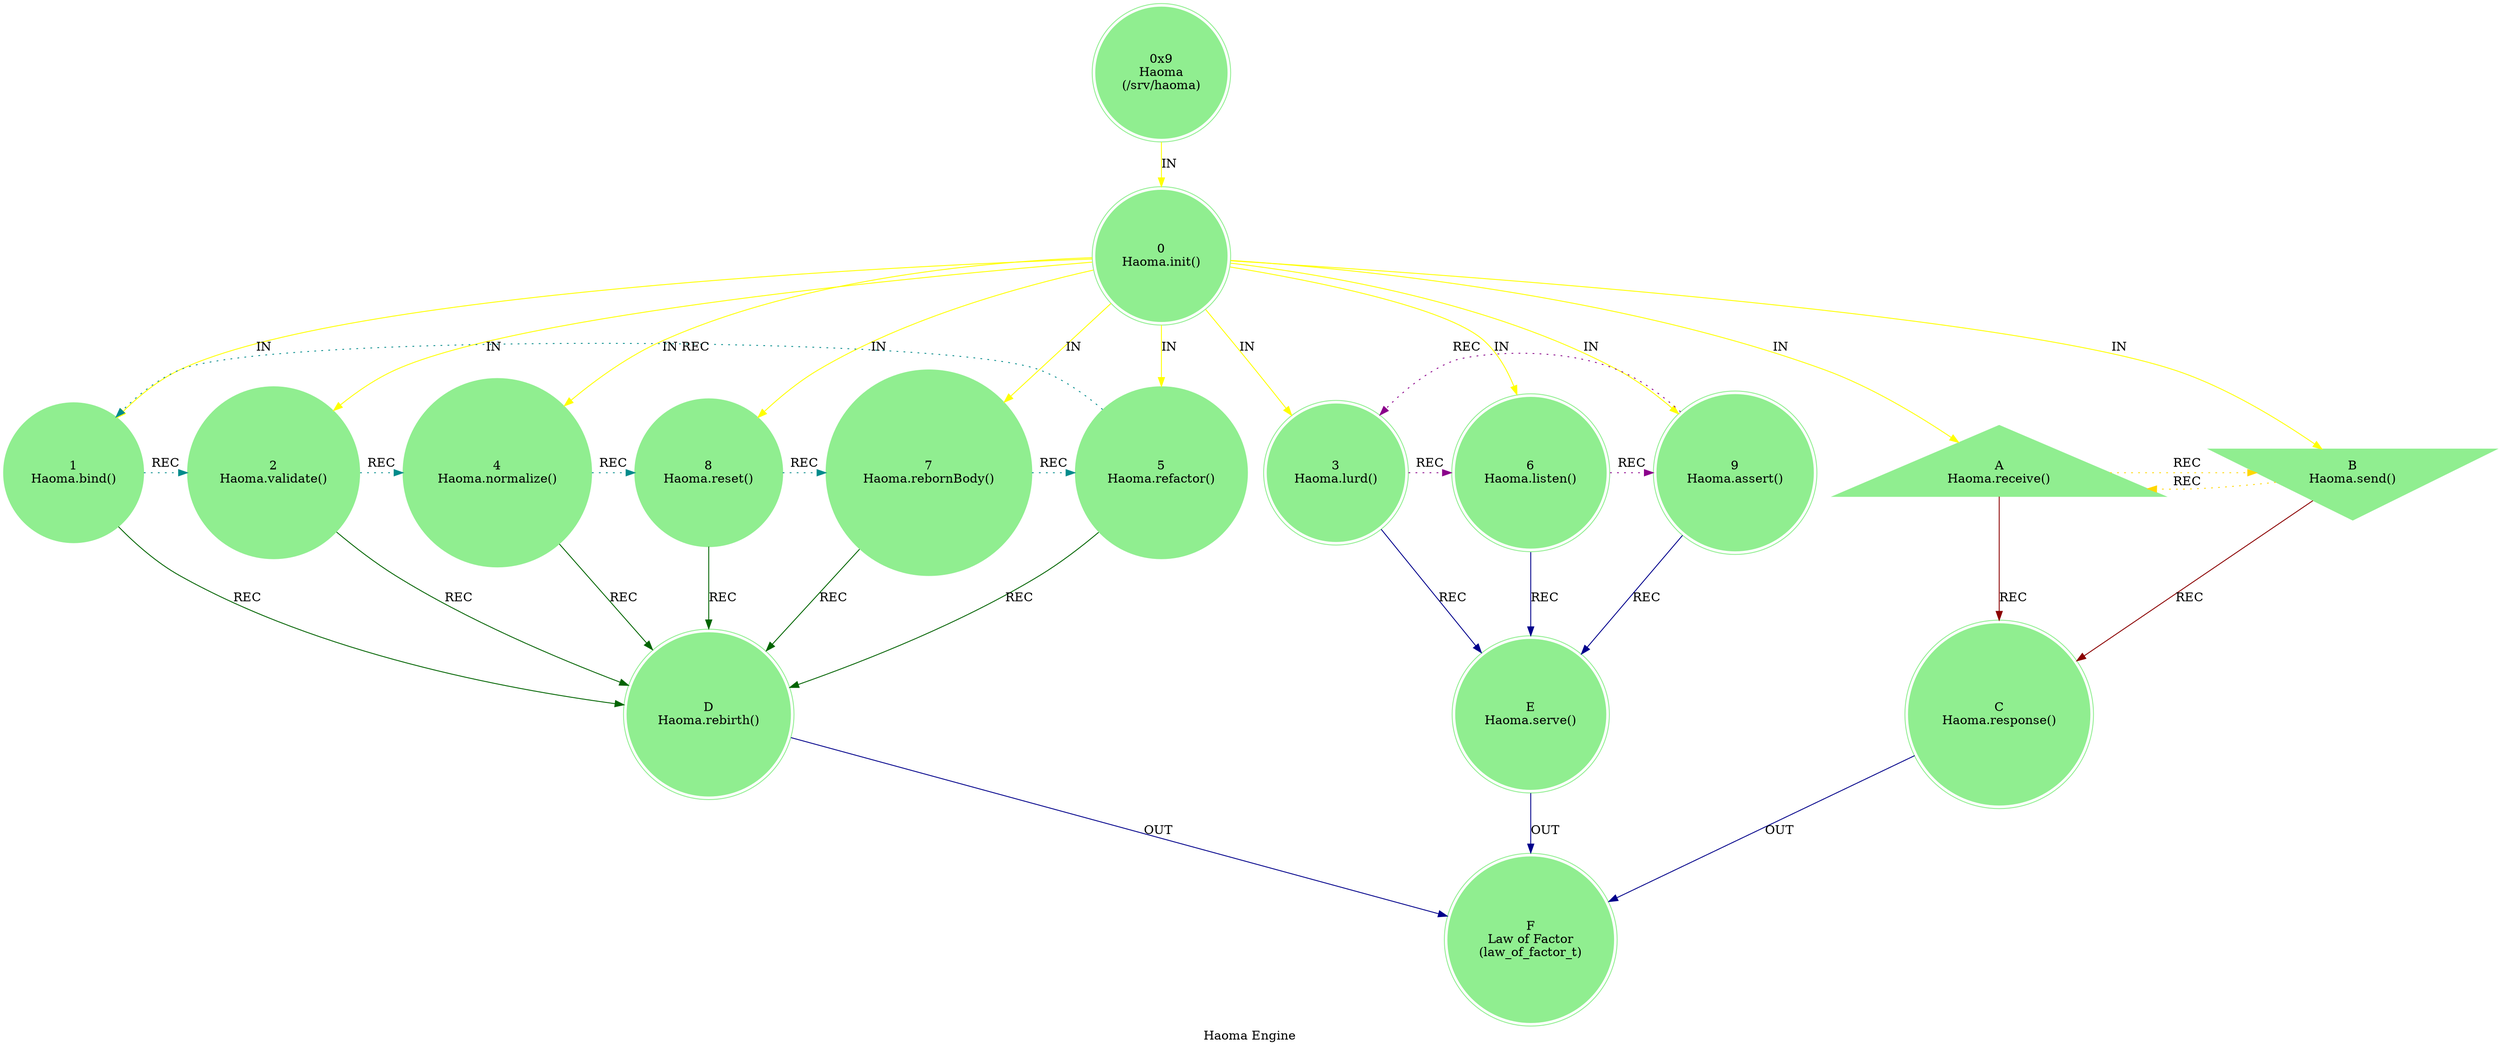digraph G {
    label = "Haoma Engine";
    style = filled;
    color = red;
    comment = "";
    node [shape = polygon; sides = 6; style = filled; color = lightgreen;];
    
    spark_9_mythos_t [label = "0x9\nHaoma\n(/srv/haoma)";shape = doublecircle;];
    
    // The Sacred 3-6-9 (Boundary of Perception).
    // "If you knew the magnificence of 3, 6, and 9, you would have a key to the universe." — Tesla.
    // The 1-2-4-8-7-5 Vortex (Boundary of Comprehension).
    // r0::meta();r1,r2,r4,r8,r7,r5;r3,r6,r;ra::receive(),rb::send(),rc::dispatch(),rd::commit(),re::serve(),rf::exec() 
    spark_0_haoma_t [label = "0\nHaoma.init()";shape = doublecircle;comment = "Engine Init";];
    spark_1_haoma_t [label = "1\nHaoma.bind()";shape = circle;comment = "";];
    spark_2_haoma_t [label = "2\nHaoma.validate()";shape = circle;comment = "";];
    spark_4_haoma_t [label = "4\nHaoma.normalize()";shape = circle;comment = "";];
    spark_8_haoma_t [label = "8\nHaoma.reset()";shape = circle;comment = "";];
    spark_7_haoma_t [label = "7\nHaoma.rebornBody()";shape = circle;comment = "";];
    spark_5_haoma_t [label = "5\nHaoma.refactor()";shape = circle;comment = "";];
    spark_3_haoma_t [label = "3\nHaoma.lurd()";shape = doublecircle;comment = "`/sys/lurd`";];
    spark_6_haoma_t [label = "6\nHaoma.listen()";shape = doublecircle;comment = "";];
    spark_9_haoma_t [label = "9\nHaoma.assert()";shape = doublecircle;comment = "";];
    spark_a_haoma_t [label = "A\nHaoma.receive()";shape = triangle;comment = "";];
    spark_b_haoma_t [label = "B\nHaoma.send()";shape = invtriangle;comment = "";];
    spark_c_haoma_t [label = "C\nHaoma.response()";shape = doublecircle;comment = "";];
    spark_d_haoma_t [label = "D\nHaoma.rebirth()";shape = doublecircle;comment = "";];
    spark_e_haoma_t [label = "E\nHaoma.serve()";shape = doublecircle;comment = "`/sys/haoma`";];
    spark_f_haoma_t [label = "F\nLaw of Factor\n(law_of_factor_t)";shape = doublecircle;comment = "";];
    
    // IN = Input
    // OUT = Output
    // REC = Recursion
    spark_9_mythos_t -> spark_0_haoma_t -> {spark_a_haoma_t spark_b_haoma_t spark_1_haoma_t spark_2_haoma_t spark_3_haoma_t spark_4_haoma_t spark_5_haoma_t spark_6_haoma_t spark_7_haoma_t spark_8_haoma_t spark_9_haoma_t} [label = "IN"; color = yellow; comment = "";];
    
    {spark_a_haoma_t spark_b_haoma_t} -> spark_c_haoma_t [label = "REC"; color = darkred; comment = "";];
    {spark_1_haoma_t spark_2_haoma_t spark_4_haoma_t spark_8_haoma_t spark_7_haoma_t spark_5_haoma_t} -> spark_d_haoma_t [label = "REC"; color = darkgreen; comment = "";];
    {spark_3_haoma_t spark_6_haoma_t spark_9_haoma_t} -> spark_e_haoma_t [label = "REC"; color = darkblue; comment = "";];
    
    spark_1_haoma_t -> spark_2_haoma_t -> spark_4_haoma_t -> spark_8_haoma_t -> spark_7_haoma_t -> spark_5_haoma_t -> spark_1_haoma_t [label = "REC"; color = darkcyan; comment = ""; style = dotted; constraint = false;];
    spark_3_haoma_t -> spark_6_haoma_t -> spark_9_haoma_t -> spark_3_haoma_t [label = "REC"; color = darkmagenta; comment = ""; style = dotted; constraint = false;];
    spark_a_haoma_t -> spark_b_haoma_t -> spark_a_haoma_t [label = "REC"; color = gold; comment = ""; style = dotted; constraint = false;];
    
    {spark_c_haoma_t spark_d_haoma_t spark_e_haoma_t} -> spark_f_haoma_t [label = "OUT"; color = darkblue; comment = "";];
}
